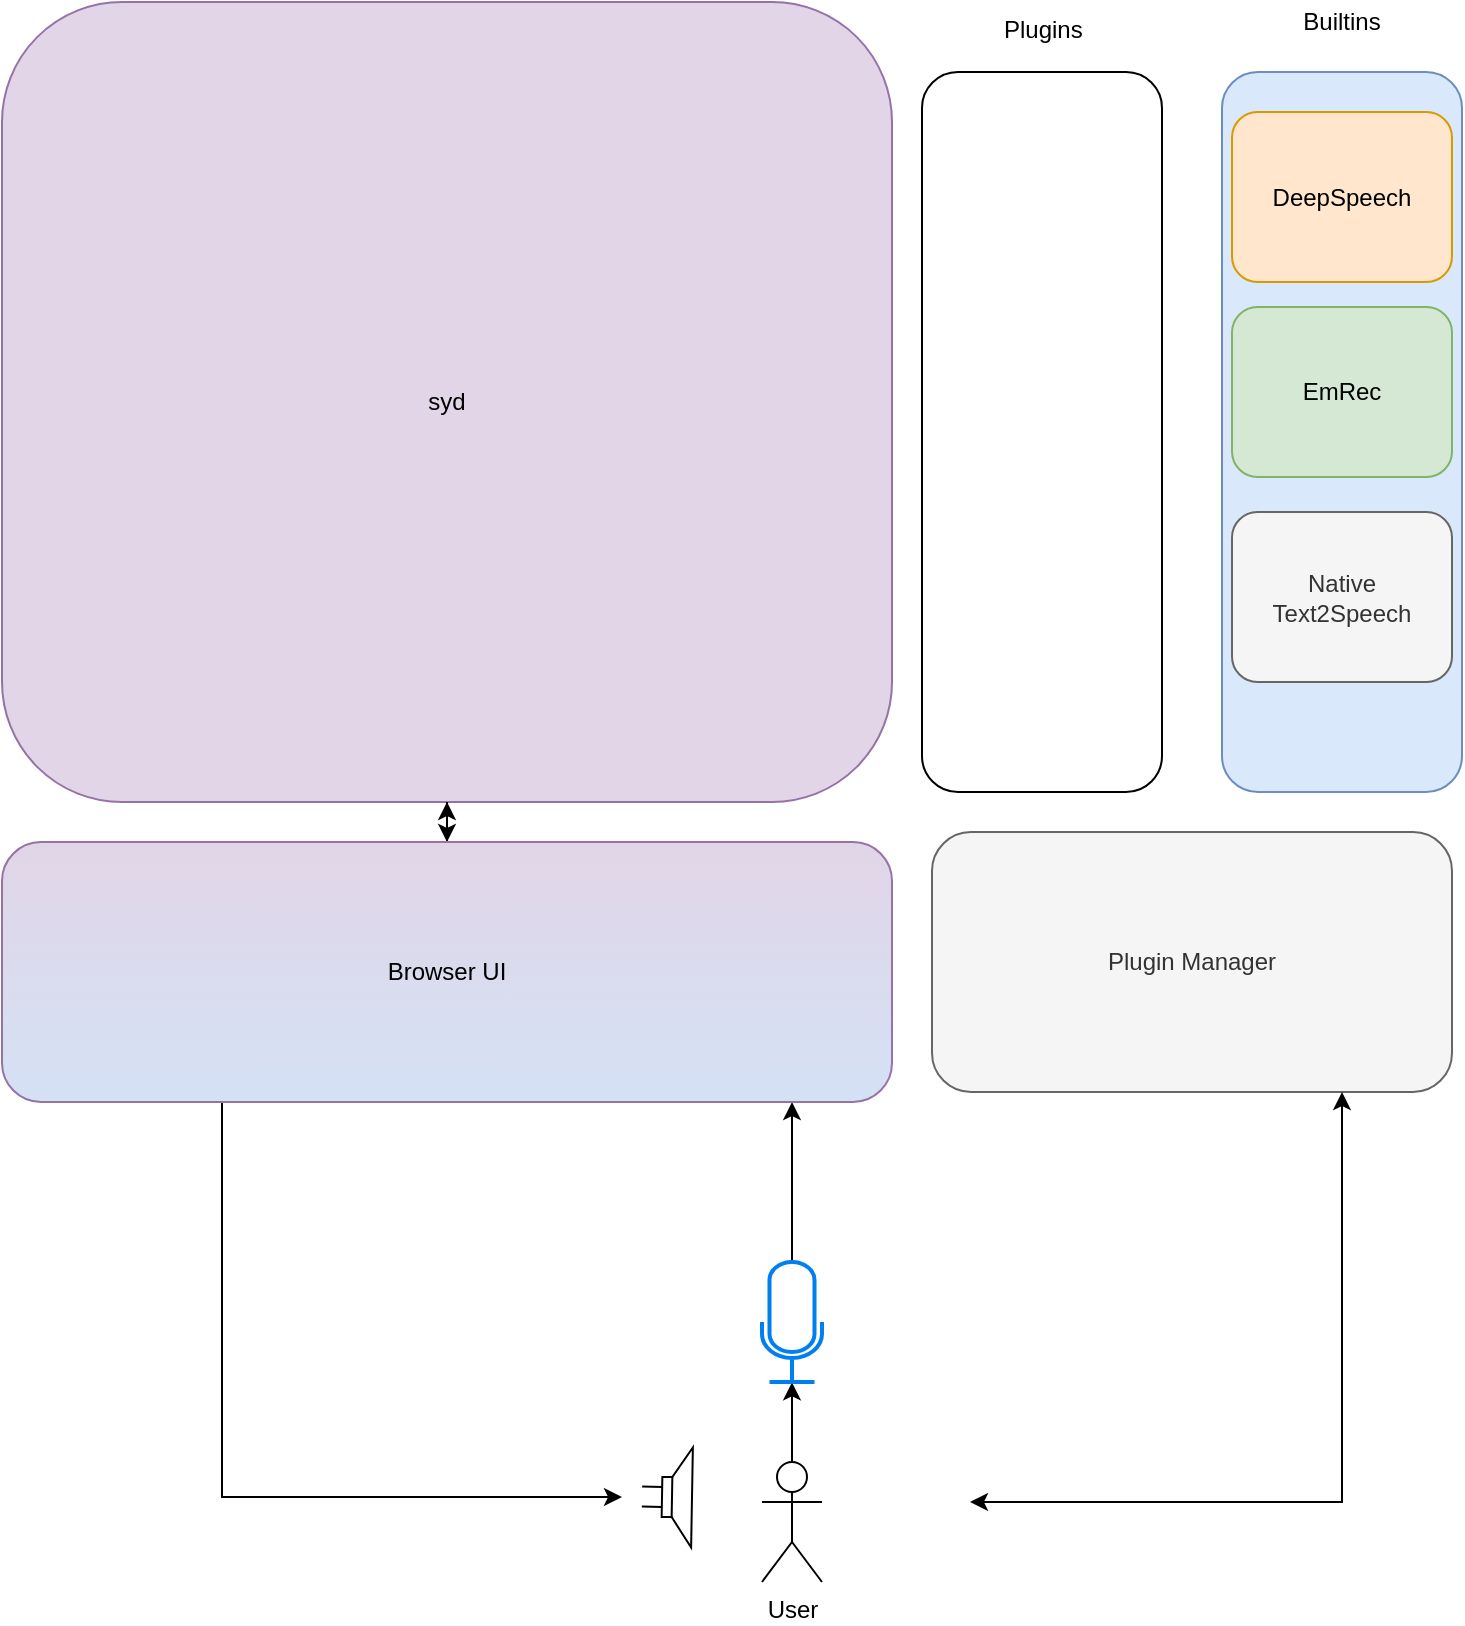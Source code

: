 <mxfile version="12.9.14" type="device"><diagram id="Ht63LcuBiJfGTzZSE4en" name="Page-1"><mxGraphModel dx="1987" dy="1952" grid="1" gridSize="10" guides="1" tooltips="1" connect="1" arrows="1" fold="1" page="1" pageScale="1" pageWidth="850" pageHeight="1100" math="0" shadow="0"><root><mxCell id="0"/><mxCell id="1" parent="0"/><mxCell id="yH4HuTH_pFzd1KIzzSuH-1" value="" style="rounded=1;whiteSpace=wrap;html=1;" vertex="1" parent="1"><mxGeometry x="210" y="-385" width="120" height="360" as="geometry"/></mxCell><mxCell id="9kHOKpgOOPEAS_3t-06y-22" value="syd" style="rounded=1;whiteSpace=wrap;html=1;fillColor=#e1d5e7;strokeColor=#9673a6;" parent="1" vertex="1"><mxGeometry x="-250" y="-420" width="445" height="400" as="geometry"/></mxCell><mxCell id="9kHOKpgOOPEAS_3t-06y-6" value="" style="edgeStyle=orthogonalEdgeStyle;rounded=0;orthogonalLoop=1;jettySize=auto;html=1;entryX=0.5;entryY=1.003;entryDx=0;entryDy=0;entryPerimeter=0;exitX=0.5;exitY=0;exitDx=0;exitDy=0;exitPerimeter=0;" parent="1" source="9kHOKpgOOPEAS_3t-06y-1" target="9kHOKpgOOPEAS_3t-06y-4" edge="1"><mxGeometry relative="1" as="geometry"><mxPoint x="-115" y="235" as="targetPoint"/></mxGeometry></mxCell><mxCell id="9kHOKpgOOPEAS_3t-06y-1" value="User" style="shape=umlActor;verticalLabelPosition=bottom;labelBackgroundColor=#ffffff;verticalAlign=top;html=1;outlineConnect=0;" parent="1" vertex="1"><mxGeometry x="130" y="310" width="30" height="60" as="geometry"/></mxCell><mxCell id="yH4HuTH_pFzd1KIzzSuH-15" value="" style="edgeStyle=orthogonalEdgeStyle;rounded=0;orthogonalLoop=1;jettySize=auto;html=1;" edge="1" parent="1" source="9kHOKpgOOPEAS_3t-06y-4"><mxGeometry relative="1" as="geometry"><mxPoint x="145.0" y="130" as="targetPoint"/><Array as="points"><mxPoint x="145" y="150"/><mxPoint x="145" y="150"/></Array></mxGeometry></mxCell><mxCell id="9kHOKpgOOPEAS_3t-06y-4" value="" style="html=1;verticalLabelPosition=bottom;align=center;labelBackgroundColor=#ffffff;verticalAlign=top;strokeWidth=2;strokeColor=#0080F0;shadow=0;dashed=0;shape=mxgraph.ios7.icons.microphone;" parent="1" vertex="1"><mxGeometry x="130" y="210" width="30" height="60" as="geometry"/></mxCell><mxCell id="9kHOKpgOOPEAS_3t-06y-8" value="" style="pointerEvents=1;verticalLabelPosition=bottom;shadow=0;dashed=0;align=center;html=1;verticalAlign=top;shape=mxgraph.electrical.electro-mechanical.loudspeaker;rotation=1;" parent="1" vertex="1"><mxGeometry x="70" y="302.5" width="25" height="50" as="geometry"/></mxCell><mxCell id="yH4HuTH_pFzd1KIzzSuH-12" value="" style="edgeStyle=orthogonalEdgeStyle;rounded=0;orthogonalLoop=1;jettySize=auto;html=1;" edge="1" parent="1"><mxGeometry relative="1" as="geometry"><mxPoint x="20.0" y="127.5" as="sourcePoint"/><mxPoint x="60" y="327.5" as="targetPoint"/><Array as="points"><mxPoint x="-140" y="128"/><mxPoint x="-140" y="328"/></Array></mxGeometry></mxCell><mxCell id="yH4HuTH_pFzd1KIzzSuH-17" value="" style="edgeStyle=orthogonalEdgeStyle;rounded=0;orthogonalLoop=1;jettySize=auto;html=1;startArrow=classic;startFill=1;" edge="1" parent="1" source="yH4HuTH_pFzd1KIzzSuH-5" target="9kHOKpgOOPEAS_3t-06y-22"><mxGeometry relative="1" as="geometry"/></mxCell><mxCell id="yH4HuTH_pFzd1KIzzSuH-5" value="Browser UI" style="rounded=1;whiteSpace=wrap;html=1;fillColor=#e1d5e7;strokeColor=#9673a6;gradientColor=#D4E1F5;" vertex="1" parent="1"><mxGeometry x="-250" width="445" height="130" as="geometry"/></mxCell><mxCell id="yH4HuTH_pFzd1KIzzSuH-19" value="&lt;span style=&quot;caret-color: rgb(0, 0, 0); font-family: Helvetica; font-size: 12px; font-style: normal; font-variant-caps: normal; font-weight: normal; letter-spacing: normal; text-align: center; text-indent: 0px; text-transform: none; word-spacing: 0px; -webkit-text-stroke-width: 0px; text-decoration: none; float: none; display: inline !important;&quot;&gt;Plugins&lt;/span&gt;" style="text;whiteSpace=wrap;html=1;" vertex="1" parent="1"><mxGeometry x="248.75" y="-420" width="42.5" height="30" as="geometry"/></mxCell><mxCell id="yH4HuTH_pFzd1KIzzSuH-24" value="Plugin Manager" style="rounded=1;whiteSpace=wrap;html=1;fillColor=#f5f5f5;strokeColor=#666666;fontColor=#333333;" vertex="1" parent="1"><mxGeometry x="215" y="-5" width="260" height="130" as="geometry"/></mxCell><mxCell id="yH4HuTH_pFzd1KIzzSuH-25" value="" style="group" vertex="1" connectable="0" parent="1"><mxGeometry x="360" y="-420" width="120" height="395" as="geometry"/></mxCell><mxCell id="yH4HuTH_pFzd1KIzzSuH-2" value="" style="rounded=1;whiteSpace=wrap;html=1;fillColor=#dae8fc;strokeColor=#6c8ebf;" vertex="1" parent="yH4HuTH_pFzd1KIzzSuH-25"><mxGeometry y="35" width="120" height="360" as="geometry"/></mxCell><mxCell id="NkGM4q2p6uc0ccaoKfmC-6" value="DeepSpeech" style="rounded=1;whiteSpace=wrap;html=1;fillColor=#ffe6cc;strokeColor=#d79b00;" parent="yH4HuTH_pFzd1KIzzSuH-25" vertex="1"><mxGeometry x="5" y="55" width="110" height="85" as="geometry"/></mxCell><mxCell id="Ue_OsKBCELvxtTJnJlxv-15" value="Native&lt;br&gt;Text2Speech" style="rounded=1;whiteSpace=wrap;html=1;fillColor=#f5f5f5;strokeColor=#666666;fontColor=#333333;" parent="yH4HuTH_pFzd1KIzzSuH-25" vertex="1"><mxGeometry x="5" y="255" width="110" height="85" as="geometry"/></mxCell><mxCell id="yH4HuTH_pFzd1KIzzSuH-3" value="Builtins" style="text;html=1;strokeColor=none;fillColor=none;align=center;verticalAlign=middle;whiteSpace=wrap;rounded=0;" vertex="1" parent="yH4HuTH_pFzd1KIzzSuH-25"><mxGeometry x="40" width="40" height="20" as="geometry"/></mxCell><mxCell id="yH4HuTH_pFzd1KIzzSuH-18" value="EmRec" style="rounded=1;whiteSpace=wrap;html=1;fillColor=#d5e8d4;strokeColor=#82b366;" vertex="1" parent="yH4HuTH_pFzd1KIzzSuH-25"><mxGeometry x="5" y="152.5" width="110" height="85" as="geometry"/></mxCell><mxCell id="yH4HuTH_pFzd1KIzzSuH-26" value="" style="edgeStyle=orthogonalEdgeStyle;rounded=0;orthogonalLoop=1;jettySize=auto;html=1;startArrow=classic;startFill=1;" edge="1" parent="1" target="yH4HuTH_pFzd1KIzzSuH-27"><mxGeometry relative="1" as="geometry"><mxPoint x="420.0" y="125" as="sourcePoint"/><mxPoint x="240" y="330" as="targetPoint"/><Array as="points"><mxPoint x="420" y="330"/><mxPoint x="250" y="330"/></Array></mxGeometry></mxCell><mxCell id="yH4HuTH_pFzd1KIzzSuH-27" value="" style="shape=image;html=1;verticalAlign=top;verticalLabelPosition=bottom;labelBackgroundColor=#ffffff;imageAspect=0;aspect=fixed;image=https://cdn2.iconfinder.com/data/icons/font-awesome/1792/mouse-pointer-128.png" vertex="1" parent="1"><mxGeometry x="190" y="308" width="44" height="44" as="geometry"/></mxCell></root></mxGraphModel></diagram></mxfile>